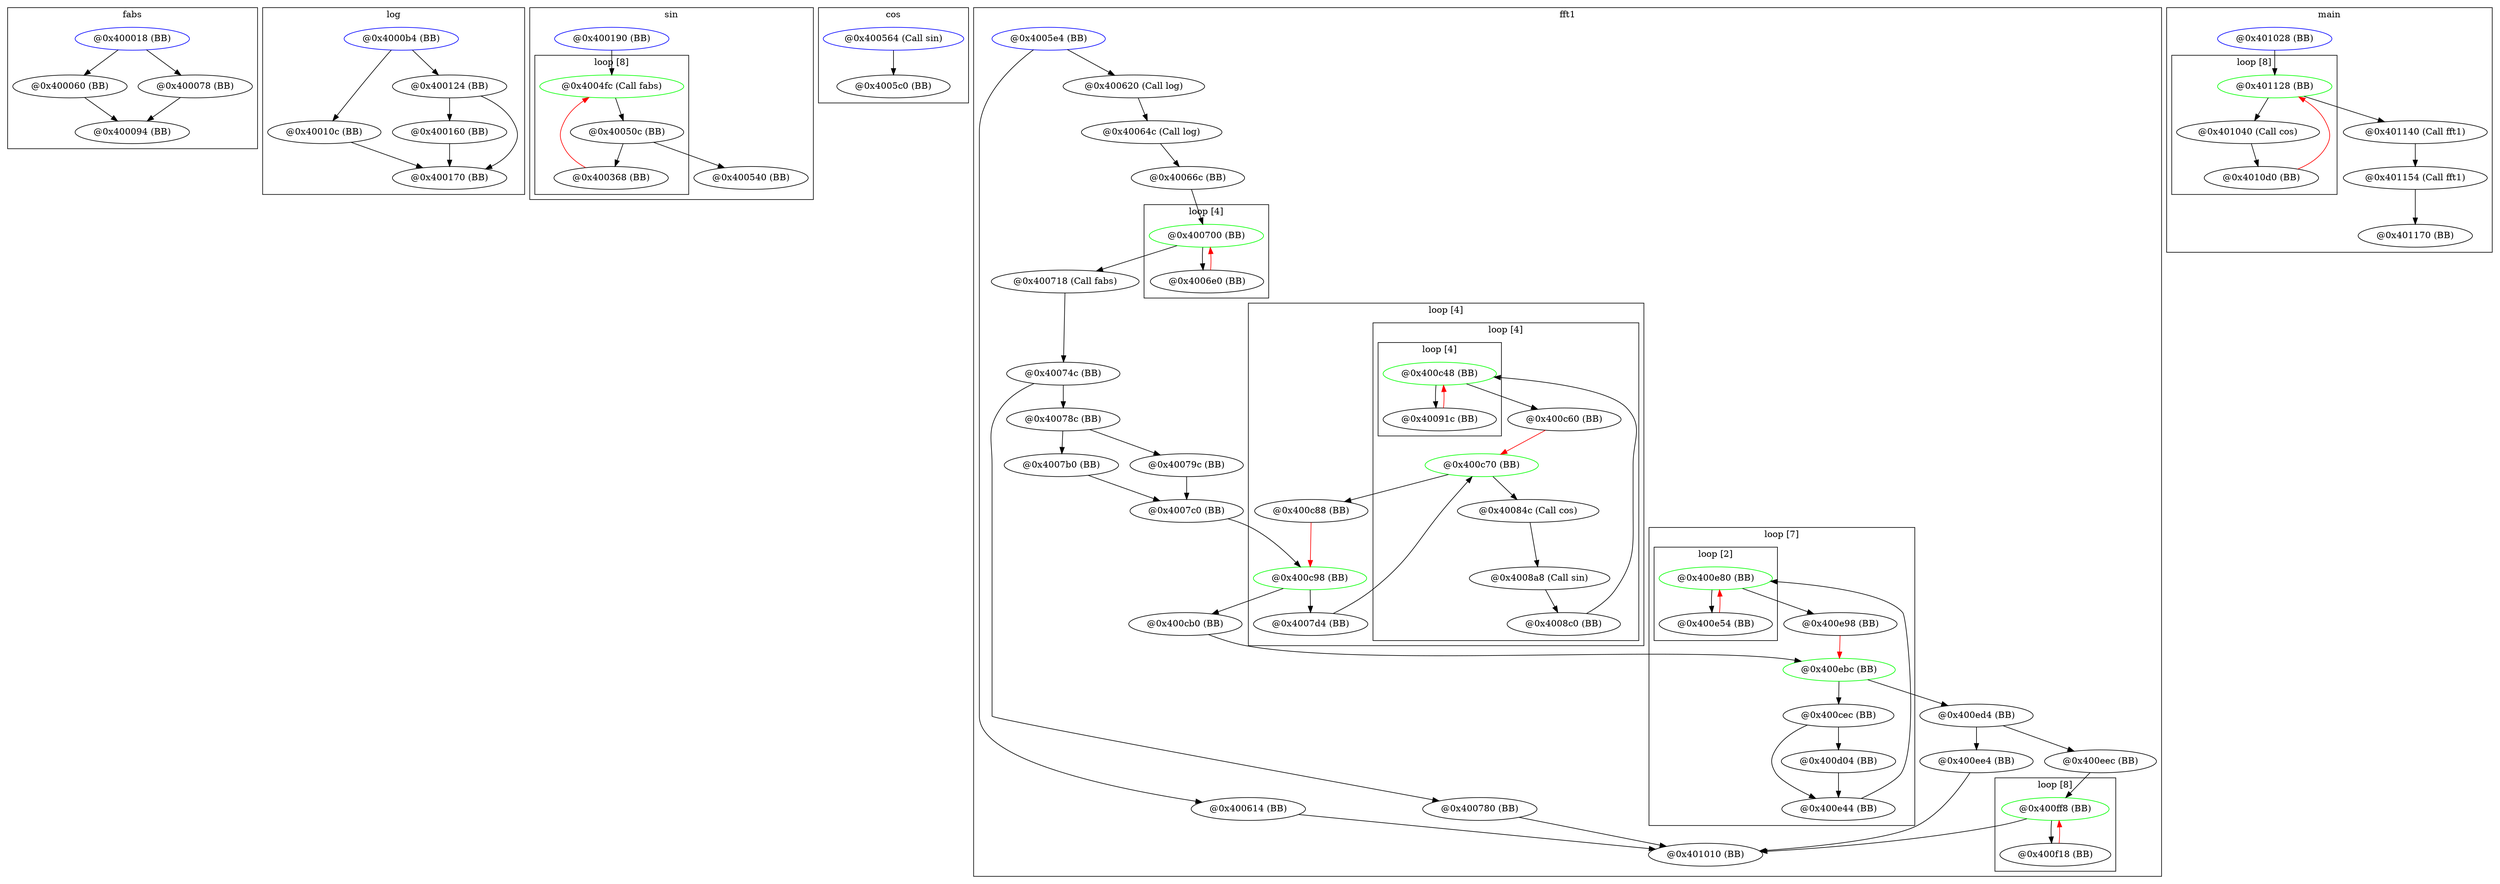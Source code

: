 digraph G {
subgraph cluster_fabs {
graph [label = "fabs"];
node0x2166cb0 [label = "@0x400018 (BB)" ,color="blue"];
node0x21717a0 [label = "@0x400060 (BB)"];
node0x21686d0 [label = "@0x400078 (BB)"];
node0x2169a80 [label = "@0x400094 (BB)"];
}
subgraph cluster_log {
graph [label = "log"];
node0x2169ee0 [label = "@0x4000b4 (BB)" ,color="blue"];
node0x217dc10 [label = "@0x40010c (BB)"];
node0x27a8860 [label = "@0x400124 (BB)"];
node0x27ab210 [label = "@0x400160 (BB)"];
node0x27aba80 [label = "@0x400170 (BB)"];
}
subgraph cluster_sin {
graph [label = "sin"];
subgraph cluster_loop0x216b520 {
graph [label = "loop [8]"];
node0x27d34a0 [label = "@0x4004fc (Call fabs)" ,color="green"];
node0x27c27a0 [label = "@0x400368 (BB)"];
node0x27c3480 [label = "@0x40050c (BB)"];
}
node0x216b5a0 [label = "@0x400190 (BB)" ,color="blue"];
node0x27c27a0;
node0x27d34a0;
node0x27c3480;
node0x27d4d40 [label = "@0x400540 (BB)"];
}
subgraph cluster_cos {
graph [label = "cos"];
node0x27ad7b0 [label = "@0x400564 (Call sin)" ,color="blue"];
node0x27daad0 [label = "@0x4005c0 (BB)"];
}
subgraph cluster_fft1 {
graph [label = "fft1"];
subgraph cluster_loop0x284b250 {
graph [label = "loop [4]"];
node0x27e99a0 [label = "@0x400700 (BB)" ,color="green"];
node0x27e86f0 [label = "@0x4006e0 (BB)"];
}
subgraph cluster_loop0x284b5b0 {
graph [label = "loop [4]"];
node0x2823e00 [label = "@0x400c98 (BB)" ,color="green"];
node0x2806100 [label = "@0x400c88 (BB)"];
node0x2804ff0 [label = "@0x400c70 (BB)" ,color="green"];
node0x27f25e0 [label = "@0x4007d4 (BB)"];
node0x2804470 [label = "@0x400c60 (BB)"];
node0x28233d0 [label = "@0x400c48 (BB)" ,color="green"];
node0x27fc580 [label = "@0x4008c0 (BB)"];
node0x27fb8a0 [label = "@0x4008a8 (Call sin)"];
node0x27f7b80 [label = "@0x40084c (Call cos)"];
node0x28007d0 [label = "@0x40091c (BB)"];
subgraph cluster_loop0x284b4e0 {
graph [label = "loop [4]"];
node0x2804ff0;
node0x2804470;
node0x28233d0;
node0x27fc580;
node0x27fb8a0;
node0x27f7b80;
node0x28007d0;
subgraph cluster_loop0x284b3c0 {
graph [label = "loop [4]"];
node0x28233d0;
node0x28007d0;
}
}
}
subgraph cluster_loop0x284b8f0 {
graph [label = "loop [7]"];
node0x2839fe0 [label = "@0x400ebc (BB)" ,color="green"];
node0x2838680 [label = "@0x400e98 (BB)"];
node0x2837750 [label = "@0x400e80 (BB)" ,color="green"];
node0x2836450 [label = "@0x400e44 (BB)"];
node0x2827500 [label = "@0x400cec (BB)"];
node0x28282f0 [label = "@0x400d04 (BB)"];
node0x282a650 [label = "@0x400e54 (BB)"];
subgraph cluster_loop0x284b730 {
graph [label = "loop [2]"];
node0x2837750;
node0x282a650;
}
}
subgraph cluster_loop0x284b9c0 {
graph [label = "loop [8]"];
node0x2847a50 [label = "@0x400ff8 (BB)" ,color="green"];
node0x283e1d0 [label = "@0x400f18 (BB)"];
}
node0x27d7040 [label = "@0x4005e4 (BB)" ,color="blue"];
node0x27df9f0 [label = "@0x400614 (BB)"];
node0x27dc3c0 [label = "@0x400620 (Call log)"];
node0x27e20a0 [label = "@0x40064c (Call log)"];
node0x27e36b0 [label = "@0x40066c (BB)"];
node0x27e86f0;
node0x27e99a0;
node0x27ea790 [label = "@0x400718 (Call fabs)"];
node0x27eca20 [label = "@0x40074c (BB)"];
node0x27eed00 [label = "@0x400780 (BB)"];
node0x27ef360 [label = "@0x40078c (BB)"];
node0x27eff70 [label = "@0x40079c (BB)"];
node0x27f0d40 [label = "@0x4007b0 (BB)"];
node0x27f1780 [label = "@0x4007c0 (BB)"];
node0x27f25e0;
node0x27f7b80;
node0x27fb8a0;
node0x27fc580;
node0x28007d0;
node0x28233d0;
node0x2804470;
node0x2804ff0;
node0x2806100;
node0x2823e00;
node0x2824f10 [label = "@0x400cb0 (BB)"];
node0x2827500;
node0x28282f0;
node0x2836450;
node0x282a650;
node0x2837750;
node0x2838680;
node0x2839fe0;
node0x283b080 [label = "@0x400ed4 (BB)"];
node0x283bc30 [label = "@0x400ee4 (BB)"];
node0x283c170 [label = "@0x400eec (BB)"];
node0x283e1d0;
node0x2847a50;
node0x2848100 [label = "@0x401010 (BB)"];
}
subgraph cluster_main {
graph [label = "main"];
subgraph cluster_loop0x2167080 {
graph [label = "loop [8]"];
node0x28558f0 [label = "@0x401128 (BB)" ,color="green"];
node0x28523f0 [label = "@0x4010d0 (BB)"];
node0x27ded40 [label = "@0x401040 (Call cos)"];
}
node0x27dd880 [label = "@0x401028 (BB)" ,color="blue"];
node0x27ded40;
node0x28523f0;
node0x28558f0;
node0x28563b0 [label = "@0x401140 (Call fft1)"];
node0x2857040 [label = "@0x401154 (Call fft1)"];
node0x28583d0 [label = "@0x401170 (BB)"];
}
node0x2166cb0 -> node0x21717a0;
node0x2166cb0 -> node0x21686d0;
node0x21717a0 -> node0x2169a80;
node0x21686d0 -> node0x2169a80;
node0x2169ee0 -> node0x217dc10;
node0x2169ee0 -> node0x27a8860;
node0x217dc10 -> node0x27aba80;
node0x27a8860 -> node0x27ab210;
node0x27a8860 -> node0x27aba80;
node0x27ab210 -> node0x27aba80;
node0x216b5a0 -> node0x27d34a0;
node0x27c27a0 -> node0x27d34a0[color="red"];
node0x27d34a0 -> node0x27c3480;
node0x27c3480 -> node0x27c27a0;
node0x27c3480 -> node0x27d4d40;
node0x27ad7b0 -> node0x27daad0;
node0x27d7040 -> node0x27df9f0;
node0x27d7040 -> node0x27dc3c0;
node0x27df9f0 -> node0x2848100;
node0x27dc3c0 -> node0x27e20a0;
node0x27e20a0 -> node0x27e36b0;
node0x27e36b0 -> node0x27e99a0;
node0x27e86f0 -> node0x27e99a0[color="red"];
node0x27e99a0 -> node0x27e86f0;
node0x27e99a0 -> node0x27ea790;
node0x27ea790 -> node0x27eca20;
node0x27eca20 -> node0x27eed00;
node0x27eca20 -> node0x27ef360;
node0x27eed00 -> node0x2848100;
node0x27ef360 -> node0x27eff70;
node0x27ef360 -> node0x27f0d40;
node0x27eff70 -> node0x27f1780;
node0x27f0d40 -> node0x27f1780;
node0x27f1780 -> node0x2823e00;
node0x27f25e0 -> node0x2804ff0;
node0x27f7b80 -> node0x27fb8a0;
node0x27fb8a0 -> node0x27fc580;
node0x27fc580 -> node0x28233d0;
node0x28007d0 -> node0x28233d0[color="red"];
node0x28233d0 -> node0x28007d0;
node0x28233d0 -> node0x2804470;
node0x2804470 -> node0x2804ff0[color="red"];
node0x2804ff0 -> node0x27f7b80;
node0x2804ff0 -> node0x2806100;
node0x2806100 -> node0x2823e00[color="red"];
node0x2823e00 -> node0x27f25e0;
node0x2823e00 -> node0x2824f10;
node0x2824f10 -> node0x2839fe0;
node0x2827500 -> node0x28282f0;
node0x2827500 -> node0x2836450;
node0x28282f0 -> node0x2836450;
node0x2836450 -> node0x2837750;
node0x282a650 -> node0x2837750[color="red"];
node0x2837750 -> node0x282a650;
node0x2837750 -> node0x2838680;
node0x2838680 -> node0x2839fe0[color="red"];
node0x2839fe0 -> node0x2827500;
node0x2839fe0 -> node0x283b080;
node0x283b080 -> node0x283bc30;
node0x283b080 -> node0x283c170;
node0x283bc30 -> node0x2848100;
node0x283c170 -> node0x2847a50;
node0x283e1d0 -> node0x2847a50[color="red"];
node0x2847a50 -> node0x283e1d0;
node0x2847a50 -> node0x2848100;
node0x27dd880 -> node0x28558f0;
node0x27ded40 -> node0x28523f0;
node0x28523f0 -> node0x28558f0[color="red"];
node0x28558f0 -> node0x27ded40;
node0x28558f0 -> node0x28563b0;
node0x28563b0 -> node0x2857040;
node0x2857040 -> node0x28583d0;
}
